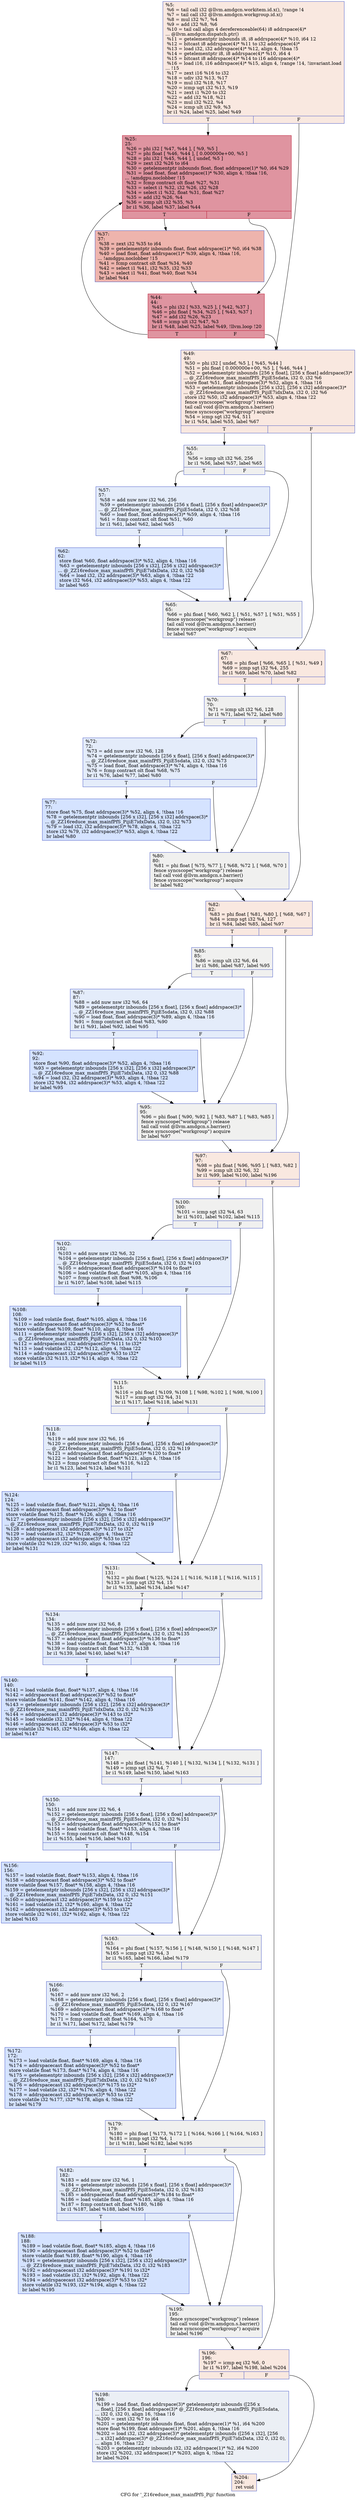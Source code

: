 digraph "CFG for '_Z16reduce_max_mainfPfS_Piji' function" {
	label="CFG for '_Z16reduce_max_mainfPfS_Piji' function";

	Node0x520d040 [shape=record,color="#3d50c3ff", style=filled, fillcolor="#f1ccb870",label="{%5:\l  %6 = tail call i32 @llvm.amdgcn.workitem.id.x(), !range !4\l  %7 = tail call i32 @llvm.amdgcn.workgroup.id.x()\l  %8 = mul i32 %7, %4\l  %9 = add i32 %8, %6\l  %10 = tail call align 4 dereferenceable(64) i8 addrspace(4)*\l... @llvm.amdgcn.dispatch.ptr()\l  %11 = getelementptr inbounds i8, i8 addrspace(4)* %10, i64 12\l  %12 = bitcast i8 addrspace(4)* %11 to i32 addrspace(4)*\l  %13 = load i32, i32 addrspace(4)* %12, align 4, !tbaa !5\l  %14 = getelementptr i8, i8 addrspace(4)* %10, i64 4\l  %15 = bitcast i8 addrspace(4)* %14 to i16 addrspace(4)*\l  %16 = load i16, i16 addrspace(4)* %15, align 4, !range !14, !invariant.load\l... !15\l  %17 = zext i16 %16 to i32\l  %18 = udiv i32 %13, %17\l  %19 = mul i32 %18, %17\l  %20 = icmp ugt i32 %13, %19\l  %21 = zext i1 %20 to i32\l  %22 = add i32 %18, %21\l  %23 = mul i32 %22, %4\l  %24 = icmp ult i32 %9, %3\l  br i1 %24, label %25, label %49\l|{<s0>T|<s1>F}}"];
	Node0x520d040:s0 -> Node0x520f600;
	Node0x520d040:s1 -> Node0x520f690;
	Node0x520f600 [shape=record,color="#b70d28ff", style=filled, fillcolor="#b70d2870",label="{%25:\l25:                                               \l  %26 = phi i32 [ %47, %44 ], [ %9, %5 ]\l  %27 = phi float [ %46, %44 ], [ 0.000000e+00, %5 ]\l  %28 = phi i32 [ %45, %44 ], [ undef, %5 ]\l  %29 = zext i32 %26 to i64\l  %30 = getelementptr inbounds float, float addrspace(1)* %0, i64 %29\l  %31 = load float, float addrspace(1)* %30, align 4, !tbaa !16,\l... !amdgpu.noclobber !15\l  %32 = fcmp contract olt float %27, %31\l  %33 = select i1 %32, i32 %26, i32 %28\l  %34 = select i1 %32, float %31, float %27\l  %35 = add i32 %26, %4\l  %36 = icmp ult i32 %35, %3\l  br i1 %36, label %37, label %44\l|{<s0>T|<s1>F}}"];
	Node0x520f600:s0 -> Node0x520f1d0;
	Node0x520f600:s1 -> Node0x520f7d0;
	Node0x520f1d0 [shape=record,color="#3d50c3ff", style=filled, fillcolor="#d8564670",label="{%37:\l37:                                               \l  %38 = zext i32 %35 to i64\l  %39 = getelementptr inbounds float, float addrspace(1)* %0, i64 %38\l  %40 = load float, float addrspace(1)* %39, align 4, !tbaa !16,\l... !amdgpu.noclobber !15\l  %41 = fcmp contract olt float %34, %40\l  %42 = select i1 %41, i32 %35, i32 %33\l  %43 = select i1 %41, float %40, float %34\l  br label %44\l}"];
	Node0x520f1d0 -> Node0x520f7d0;
	Node0x520f7d0 [shape=record,color="#b70d28ff", style=filled, fillcolor="#b70d2870",label="{%44:\l44:                                               \l  %45 = phi i32 [ %33, %25 ], [ %42, %37 ]\l  %46 = phi float [ %34, %25 ], [ %43, %37 ]\l  %47 = add i32 %26, %23\l  %48 = icmp ult i32 %47, %3\l  br i1 %48, label %25, label %49, !llvm.loop !20\l|{<s0>T|<s1>F}}"];
	Node0x520f7d0:s0 -> Node0x520f600;
	Node0x520f7d0:s1 -> Node0x520f690;
	Node0x520f690 [shape=record,color="#3d50c3ff", style=filled, fillcolor="#f1ccb870",label="{%49:\l49:                                               \l  %50 = phi i32 [ undef, %5 ], [ %45, %44 ]\l  %51 = phi float [ 0.000000e+00, %5 ], [ %46, %44 ]\l  %52 = getelementptr inbounds [256 x float], [256 x float] addrspace(3)*\l... @_ZZ16reduce_max_mainfPfS_PijiE5sdata, i32 0, i32 %6\l  store float %51, float addrspace(3)* %52, align 4, !tbaa !16\l  %53 = getelementptr inbounds [256 x i32], [256 x i32] addrspace(3)*\l... @_ZZ16reduce_max_mainfPfS_PijiE7idxData, i32 0, i32 %6\l  store i32 %50, i32 addrspace(3)* %53, align 4, !tbaa !22\l  fence syncscope(\"workgroup\") release\l  tail call void @llvm.amdgcn.s.barrier()\l  fence syncscope(\"workgroup\") acquire\l  %54 = icmp sgt i32 %4, 511\l  br i1 %54, label %55, label %67\l|{<s0>T|<s1>F}}"];
	Node0x520f690:s0 -> Node0x52129d0;
	Node0x520f690:s1 -> Node0x5212a60;
	Node0x52129d0 [shape=record,color="#3d50c3ff", style=filled, fillcolor="#dedcdb70",label="{%55:\l55:                                               \l  %56 = icmp ult i32 %6, 256\l  br i1 %56, label %57, label %65\l|{<s0>T|<s1>F}}"];
	Node0x52129d0:s0 -> Node0x5212c60;
	Node0x52129d0:s1 -> Node0x5212cb0;
	Node0x5212c60 [shape=record,color="#3d50c3ff", style=filled, fillcolor="#c1d4f470",label="{%57:\l57:                                               \l  %58 = add nuw nsw i32 %6, 256\l  %59 = getelementptr inbounds [256 x float], [256 x float] addrspace(3)*\l... @_ZZ16reduce_max_mainfPfS_PijiE5sdata, i32 0, i32 %58\l  %60 = load float, float addrspace(3)* %59, align 4, !tbaa !16\l  %61 = fcmp contract olt float %51, %60\l  br i1 %61, label %62, label %65\l|{<s0>T|<s1>F}}"];
	Node0x5212c60:s0 -> Node0x5212ed0;
	Node0x5212c60:s1 -> Node0x5212cb0;
	Node0x5212ed0 [shape=record,color="#3d50c3ff", style=filled, fillcolor="#a1c0ff70",label="{%62:\l62:                                               \l  store float %60, float addrspace(3)* %52, align 4, !tbaa !16\l  %63 = getelementptr inbounds [256 x i32], [256 x i32] addrspace(3)*\l... @_ZZ16reduce_max_mainfPfS_PijiE7idxData, i32 0, i32 %58\l  %64 = load i32, i32 addrspace(3)* %63, align 4, !tbaa !22\l  store i32 %64, i32 addrspace(3)* %53, align 4, !tbaa !22\l  br label %65\l}"];
	Node0x5212ed0 -> Node0x5212cb0;
	Node0x5212cb0 [shape=record,color="#3d50c3ff", style=filled, fillcolor="#dedcdb70",label="{%65:\l65:                                               \l  %66 = phi float [ %60, %62 ], [ %51, %57 ], [ %51, %55 ]\l  fence syncscope(\"workgroup\") release\l  tail call void @llvm.amdgcn.s.barrier()\l  fence syncscope(\"workgroup\") acquire\l  br label %67\l}"];
	Node0x5212cb0 -> Node0x5212a60;
	Node0x5212a60 [shape=record,color="#3d50c3ff", style=filled, fillcolor="#f1ccb870",label="{%67:\l67:                                               \l  %68 = phi float [ %66, %65 ], [ %51, %49 ]\l  %69 = icmp sgt i32 %4, 255\l  br i1 %69, label %70, label %82\l|{<s0>T|<s1>F}}"];
	Node0x5212a60:s0 -> Node0x52140b0;
	Node0x5212a60:s1 -> Node0x5214100;
	Node0x52140b0 [shape=record,color="#3d50c3ff", style=filled, fillcolor="#dedcdb70",label="{%70:\l70:                                               \l  %71 = icmp ult i32 %6, 128\l  br i1 %71, label %72, label %80\l|{<s0>T|<s1>F}}"];
	Node0x52140b0:s0 -> Node0x5214290;
	Node0x52140b0:s1 -> Node0x52142e0;
	Node0x5214290 [shape=record,color="#3d50c3ff", style=filled, fillcolor="#c1d4f470",label="{%72:\l72:                                               \l  %73 = add nuw nsw i32 %6, 128\l  %74 = getelementptr inbounds [256 x float], [256 x float] addrspace(3)*\l... @_ZZ16reduce_max_mainfPfS_PijiE5sdata, i32 0, i32 %73\l  %75 = load float, float addrspace(3)* %74, align 4, !tbaa !16\l  %76 = fcmp contract olt float %68, %75\l  br i1 %76, label %77, label %80\l|{<s0>T|<s1>F}}"];
	Node0x5214290:s0 -> Node0x5214470;
	Node0x5214290:s1 -> Node0x52142e0;
	Node0x5214470 [shape=record,color="#3d50c3ff", style=filled, fillcolor="#a1c0ff70",label="{%77:\l77:                                               \l  store float %75, float addrspace(3)* %52, align 4, !tbaa !16\l  %78 = getelementptr inbounds [256 x i32], [256 x i32] addrspace(3)*\l... @_ZZ16reduce_max_mainfPfS_PijiE7idxData, i32 0, i32 %73\l  %79 = load i32, i32 addrspace(3)* %78, align 4, !tbaa !22\l  store i32 %79, i32 addrspace(3)* %53, align 4, !tbaa !22\l  br label %80\l}"];
	Node0x5214470 -> Node0x52142e0;
	Node0x52142e0 [shape=record,color="#3d50c3ff", style=filled, fillcolor="#dedcdb70",label="{%80:\l80:                                               \l  %81 = phi float [ %75, %77 ], [ %68, %72 ], [ %68, %70 ]\l  fence syncscope(\"workgroup\") release\l  tail call void @llvm.amdgcn.s.barrier()\l  fence syncscope(\"workgroup\") acquire\l  br label %82\l}"];
	Node0x52142e0 -> Node0x5214100;
	Node0x5214100 [shape=record,color="#3d50c3ff", style=filled, fillcolor="#f1ccb870",label="{%82:\l82:                                               \l  %83 = phi float [ %81, %80 ], [ %68, %67 ]\l  %84 = icmp sgt i32 %4, 127\l  br i1 %84, label %85, label %97\l|{<s0>T|<s1>F}}"];
	Node0x5214100:s0 -> Node0x5214e10;
	Node0x5214100:s1 -> Node0x5214e60;
	Node0x5214e10 [shape=record,color="#3d50c3ff", style=filled, fillcolor="#dedcdb70",label="{%85:\l85:                                               \l  %86 = icmp ult i32 %6, 64\l  br i1 %86, label %87, label %95\l|{<s0>T|<s1>F}}"];
	Node0x5214e10:s0 -> Node0x5215020;
	Node0x5214e10:s1 -> Node0x5215070;
	Node0x5215020 [shape=record,color="#3d50c3ff", style=filled, fillcolor="#c1d4f470",label="{%87:\l87:                                               \l  %88 = add nuw nsw i32 %6, 64\l  %89 = getelementptr inbounds [256 x float], [256 x float] addrspace(3)*\l... @_ZZ16reduce_max_mainfPfS_PijiE5sdata, i32 0, i32 %88\l  %90 = load float, float addrspace(3)* %89, align 4, !tbaa !16\l  %91 = fcmp contract olt float %83, %90\l  br i1 %91, label %92, label %95\l|{<s0>T|<s1>F}}"];
	Node0x5215020:s0 -> Node0x5215200;
	Node0x5215020:s1 -> Node0x5215070;
	Node0x5215200 [shape=record,color="#3d50c3ff", style=filled, fillcolor="#a1c0ff70",label="{%92:\l92:                                               \l  store float %90, float addrspace(3)* %52, align 4, !tbaa !16\l  %93 = getelementptr inbounds [256 x i32], [256 x i32] addrspace(3)*\l... @_ZZ16reduce_max_mainfPfS_PijiE7idxData, i32 0, i32 %88\l  %94 = load i32, i32 addrspace(3)* %93, align 4, !tbaa !22\l  store i32 %94, i32 addrspace(3)* %53, align 4, !tbaa !22\l  br label %95\l}"];
	Node0x5215200 -> Node0x5215070;
	Node0x5215070 [shape=record,color="#3d50c3ff", style=filled, fillcolor="#dedcdb70",label="{%95:\l95:                                               \l  %96 = phi float [ %90, %92 ], [ %83, %87 ], [ %83, %85 ]\l  fence syncscope(\"workgroup\") release\l  tail call void @llvm.amdgcn.s.barrier()\l  fence syncscope(\"workgroup\") acquire\l  br label %97\l}"];
	Node0x5215070 -> Node0x5214e60;
	Node0x5214e60 [shape=record,color="#3d50c3ff", style=filled, fillcolor="#f1ccb870",label="{%97:\l97:                                               \l  %98 = phi float [ %96, %95 ], [ %83, %82 ]\l  %99 = icmp ult i32 %6, 32\l  br i1 %99, label %100, label %196\l|{<s0>T|<s1>F}}"];
	Node0x5214e60:s0 -> Node0x5215ba0;
	Node0x5214e60:s1 -> Node0x5215bf0;
	Node0x5215ba0 [shape=record,color="#3d50c3ff", style=filled, fillcolor="#dedcdb70",label="{%100:\l100:                                              \l  %101 = icmp sgt i32 %4, 63\l  br i1 %101, label %102, label %115\l|{<s0>T|<s1>F}}"];
	Node0x5215ba0:s0 -> Node0x5215db0;
	Node0x5215ba0:s1 -> Node0x5215e00;
	Node0x5215db0 [shape=record,color="#3d50c3ff", style=filled, fillcolor="#c1d4f470",label="{%102:\l102:                                              \l  %103 = add nuw nsw i32 %6, 32\l  %104 = getelementptr inbounds [256 x float], [256 x float] addrspace(3)*\l... @_ZZ16reduce_max_mainfPfS_PijiE5sdata, i32 0, i32 %103\l  %105 = addrspacecast float addrspace(3)* %104 to float*\l  %106 = load volatile float, float* %105, align 4, !tbaa !16\l  %107 = fcmp contract olt float %98, %106\l  br i1 %107, label %108, label %115\l|{<s0>T|<s1>F}}"];
	Node0x5215db0:s0 -> Node0x5215f90;
	Node0x5215db0:s1 -> Node0x5215e00;
	Node0x5215f90 [shape=record,color="#3d50c3ff", style=filled, fillcolor="#a1c0ff70",label="{%108:\l108:                                              \l  %109 = load volatile float, float* %105, align 4, !tbaa !16\l  %110 = addrspacecast float addrspace(3)* %52 to float*\l  store volatile float %109, float* %110, align 4, !tbaa !16\l  %111 = getelementptr inbounds [256 x i32], [256 x i32] addrspace(3)*\l... @_ZZ16reduce_max_mainfPfS_PijiE7idxData, i32 0, i32 %103\l  %112 = addrspacecast i32 addrspace(3)* %111 to i32*\l  %113 = load volatile i32, i32* %112, align 4, !tbaa !22\l  %114 = addrspacecast i32 addrspace(3)* %53 to i32*\l  store volatile i32 %113, i32* %114, align 4, !tbaa !22\l  br label %115\l}"];
	Node0x5215f90 -> Node0x5215e00;
	Node0x5215e00 [shape=record,color="#3d50c3ff", style=filled, fillcolor="#dedcdb70",label="{%115:\l115:                                              \l  %116 = phi float [ %109, %108 ], [ %98, %102 ], [ %98, %100 ]\l  %117 = icmp sgt i32 %4, 31\l  br i1 %117, label %118, label %131\l|{<s0>T|<s1>F}}"];
	Node0x5215e00:s0 -> Node0x52168d0;
	Node0x5215e00:s1 -> Node0x5216920;
	Node0x52168d0 [shape=record,color="#3d50c3ff", style=filled, fillcolor="#c1d4f470",label="{%118:\l118:                                              \l  %119 = add nuw nsw i32 %6, 16\l  %120 = getelementptr inbounds [256 x float], [256 x float] addrspace(3)*\l... @_ZZ16reduce_max_mainfPfS_PijiE5sdata, i32 0, i32 %119\l  %121 = addrspacecast float addrspace(3)* %120 to float*\l  %122 = load volatile float, float* %121, align 4, !tbaa !16\l  %123 = fcmp contract olt float %116, %122\l  br i1 %123, label %124, label %131\l|{<s0>T|<s1>F}}"];
	Node0x52168d0:s0 -> Node0x5216ae0;
	Node0x52168d0:s1 -> Node0x5216920;
	Node0x5216ae0 [shape=record,color="#3d50c3ff", style=filled, fillcolor="#a1c0ff70",label="{%124:\l124:                                              \l  %125 = load volatile float, float* %121, align 4, !tbaa !16\l  %126 = addrspacecast float addrspace(3)* %52 to float*\l  store volatile float %125, float* %126, align 4, !tbaa !16\l  %127 = getelementptr inbounds [256 x i32], [256 x i32] addrspace(3)*\l... @_ZZ16reduce_max_mainfPfS_PijiE7idxData, i32 0, i32 %119\l  %128 = addrspacecast i32 addrspace(3)* %127 to i32*\l  %129 = load volatile i32, i32* %128, align 4, !tbaa !22\l  %130 = addrspacecast i32 addrspace(3)* %53 to i32*\l  store volatile i32 %129, i32* %130, align 4, !tbaa !22\l  br label %131\l}"];
	Node0x5216ae0 -> Node0x5216920;
	Node0x5216920 [shape=record,color="#3d50c3ff", style=filled, fillcolor="#dedcdb70",label="{%131:\l131:                                              \l  %132 = phi float [ %125, %124 ], [ %116, %118 ], [ %116, %115 ]\l  %133 = icmp sgt i32 %4, 15\l  br i1 %133, label %134, label %147\l|{<s0>T|<s1>F}}"];
	Node0x5216920:s0 -> Node0x5213cc0;
	Node0x5216920:s1 -> Node0x5213d10;
	Node0x5213cc0 [shape=record,color="#3d50c3ff", style=filled, fillcolor="#c1d4f470",label="{%134:\l134:                                              \l  %135 = add nuw nsw i32 %6, 8\l  %136 = getelementptr inbounds [256 x float], [256 x float] addrspace(3)*\l... @_ZZ16reduce_max_mainfPfS_PijiE5sdata, i32 0, i32 %135\l  %137 = addrspacecast float addrspace(3)* %136 to float*\l  %138 = load volatile float, float* %137, align 4, !tbaa !16\l  %139 = fcmp contract olt float %132, %138\l  br i1 %139, label %140, label %147\l|{<s0>T|<s1>F}}"];
	Node0x5213cc0:s0 -> Node0x5213d90;
	Node0x5213cc0:s1 -> Node0x5213d10;
	Node0x5213d90 [shape=record,color="#3d50c3ff", style=filled, fillcolor="#a1c0ff70",label="{%140:\l140:                                              \l  %141 = load volatile float, float* %137, align 4, !tbaa !16\l  %142 = addrspacecast float addrspace(3)* %52 to float*\l  store volatile float %141, float* %142, align 4, !tbaa !16\l  %143 = getelementptr inbounds [256 x i32], [256 x i32] addrspace(3)*\l... @_ZZ16reduce_max_mainfPfS_PijiE7idxData, i32 0, i32 %135\l  %144 = addrspacecast i32 addrspace(3)* %143 to i32*\l  %145 = load volatile i32, i32* %144, align 4, !tbaa !22\l  %146 = addrspacecast i32 addrspace(3)* %53 to i32*\l  store volatile i32 %145, i32* %146, align 4, !tbaa !22\l  br label %147\l}"];
	Node0x5213d90 -> Node0x5213d10;
	Node0x5213d10 [shape=record,color="#3d50c3ff", style=filled, fillcolor="#dedcdb70",label="{%147:\l147:                                              \l  %148 = phi float [ %141, %140 ], [ %132, %134 ], [ %132, %131 ]\l  %149 = icmp sgt i32 %4, 7\l  br i1 %149, label %150, label %163\l|{<s0>T|<s1>F}}"];
	Node0x5213d10:s0 -> Node0x5218370;
	Node0x5213d10:s1 -> Node0x52183c0;
	Node0x5218370 [shape=record,color="#3d50c3ff", style=filled, fillcolor="#c1d4f470",label="{%150:\l150:                                              \l  %151 = add nuw nsw i32 %6, 4\l  %152 = getelementptr inbounds [256 x float], [256 x float] addrspace(3)*\l... @_ZZ16reduce_max_mainfPfS_PijiE5sdata, i32 0, i32 %151\l  %153 = addrspacecast float addrspace(3)* %152 to float*\l  %154 = load volatile float, float* %153, align 4, !tbaa !16\l  %155 = fcmp contract olt float %148, %154\l  br i1 %155, label %156, label %163\l|{<s0>T|<s1>F}}"];
	Node0x5218370:s0 -> Node0x5218580;
	Node0x5218370:s1 -> Node0x52183c0;
	Node0x5218580 [shape=record,color="#3d50c3ff", style=filled, fillcolor="#a1c0ff70",label="{%156:\l156:                                              \l  %157 = load volatile float, float* %153, align 4, !tbaa !16\l  %158 = addrspacecast float addrspace(3)* %52 to float*\l  store volatile float %157, float* %158, align 4, !tbaa !16\l  %159 = getelementptr inbounds [256 x i32], [256 x i32] addrspace(3)*\l... @_ZZ16reduce_max_mainfPfS_PijiE7idxData, i32 0, i32 %151\l  %160 = addrspacecast i32 addrspace(3)* %159 to i32*\l  %161 = load volatile i32, i32* %160, align 4, !tbaa !22\l  %162 = addrspacecast i32 addrspace(3)* %53 to i32*\l  store volatile i32 %161, i32* %162, align 4, !tbaa !22\l  br label %163\l}"];
	Node0x5218580 -> Node0x52183c0;
	Node0x52183c0 [shape=record,color="#3d50c3ff", style=filled, fillcolor="#dedcdb70",label="{%163:\l163:                                              \l  %164 = phi float [ %157, %156 ], [ %148, %150 ], [ %148, %147 ]\l  %165 = icmp sgt i32 %4, 3\l  br i1 %165, label %166, label %179\l|{<s0>T|<s1>F}}"];
	Node0x52183c0:s0 -> Node0x5218ec0;
	Node0x52183c0:s1 -> Node0x5218f10;
	Node0x5218ec0 [shape=record,color="#3d50c3ff", style=filled, fillcolor="#c1d4f470",label="{%166:\l166:                                              \l  %167 = add nuw nsw i32 %6, 2\l  %168 = getelementptr inbounds [256 x float], [256 x float] addrspace(3)*\l... @_ZZ16reduce_max_mainfPfS_PijiE5sdata, i32 0, i32 %167\l  %169 = addrspacecast float addrspace(3)* %168 to float*\l  %170 = load volatile float, float* %169, align 4, !tbaa !16\l  %171 = fcmp contract olt float %164, %170\l  br i1 %171, label %172, label %179\l|{<s0>T|<s1>F}}"];
	Node0x5218ec0:s0 -> Node0x52190d0;
	Node0x5218ec0:s1 -> Node0x5218f10;
	Node0x52190d0 [shape=record,color="#3d50c3ff", style=filled, fillcolor="#a1c0ff70",label="{%172:\l172:                                              \l  %173 = load volatile float, float* %169, align 4, !tbaa !16\l  %174 = addrspacecast float addrspace(3)* %52 to float*\l  store volatile float %173, float* %174, align 4, !tbaa !16\l  %175 = getelementptr inbounds [256 x i32], [256 x i32] addrspace(3)*\l... @_ZZ16reduce_max_mainfPfS_PijiE7idxData, i32 0, i32 %167\l  %176 = addrspacecast i32 addrspace(3)* %175 to i32*\l  %177 = load volatile i32, i32* %176, align 4, !tbaa !22\l  %178 = addrspacecast i32 addrspace(3)* %53 to i32*\l  store volatile i32 %177, i32* %178, align 4, !tbaa !22\l  br label %179\l}"];
	Node0x52190d0 -> Node0x5218f10;
	Node0x5218f10 [shape=record,color="#3d50c3ff", style=filled, fillcolor="#dedcdb70",label="{%179:\l179:                                              \l  %180 = phi float [ %173, %172 ], [ %164, %166 ], [ %164, %163 ]\l  %181 = icmp sgt i32 %4, 1\l  br i1 %181, label %182, label %195\l|{<s0>T|<s1>F}}"];
	Node0x5218f10:s0 -> Node0x5219a10;
	Node0x5218f10:s1 -> Node0x5219a60;
	Node0x5219a10 [shape=record,color="#3d50c3ff", style=filled, fillcolor="#c1d4f470",label="{%182:\l182:                                              \l  %183 = add nuw nsw i32 %6, 1\l  %184 = getelementptr inbounds [256 x float], [256 x float] addrspace(3)*\l... @_ZZ16reduce_max_mainfPfS_PijiE5sdata, i32 0, i32 %183\l  %185 = addrspacecast float addrspace(3)* %184 to float*\l  %186 = load volatile float, float* %185, align 4, !tbaa !16\l  %187 = fcmp contract olt float %180, %186\l  br i1 %187, label %188, label %195\l|{<s0>T|<s1>F}}"];
	Node0x5219a10:s0 -> Node0x5219bf0;
	Node0x5219a10:s1 -> Node0x5219a60;
	Node0x5219bf0 [shape=record,color="#3d50c3ff", style=filled, fillcolor="#a1c0ff70",label="{%188:\l188:                                              \l  %189 = load volatile float, float* %185, align 4, !tbaa !16\l  %190 = addrspacecast float addrspace(3)* %52 to float*\l  store volatile float %189, float* %190, align 4, !tbaa !16\l  %191 = getelementptr inbounds [256 x i32], [256 x i32] addrspace(3)*\l... @_ZZ16reduce_max_mainfPfS_PijiE7idxData, i32 0, i32 %183\l  %192 = addrspacecast i32 addrspace(3)* %191 to i32*\l  %193 = load volatile i32, i32* %192, align 4, !tbaa !22\l  %194 = addrspacecast i32 addrspace(3)* %53 to i32*\l  store volatile i32 %193, i32* %194, align 4, !tbaa !22\l  br label %195\l}"];
	Node0x5219bf0 -> Node0x5219a60;
	Node0x5219a60 [shape=record,color="#3d50c3ff", style=filled, fillcolor="#dedcdb70",label="{%195:\l195:                                              \l  fence syncscope(\"workgroup\") release\l  tail call void @llvm.amdgcn.s.barrier()\l  fence syncscope(\"workgroup\") acquire\l  br label %196\l}"];
	Node0x5219a60 -> Node0x5215bf0;
	Node0x5215bf0 [shape=record,color="#3d50c3ff", style=filled, fillcolor="#f1ccb870",label="{%196:\l196:                                              \l  %197 = icmp eq i32 %6, 0\l  br i1 %197, label %198, label %204\l|{<s0>T|<s1>F}}"];
	Node0x5215bf0:s0 -> Node0x520d910;
	Node0x5215bf0:s1 -> Node0x520d960;
	Node0x520d910 [shape=record,color="#3d50c3ff", style=filled, fillcolor="#d1dae970",label="{%198:\l198:                                              \l  %199 = load float, float addrspace(3)* getelementptr inbounds ([256 x\l... float], [256 x float] addrspace(3)* @_ZZ16reduce_max_mainfPfS_PijiE5sdata,\l... i32 0, i32 0), align 16, !tbaa !16\l  %200 = zext i32 %7 to i64\l  %201 = getelementptr inbounds float, float addrspace(1)* %1, i64 %200\l  store float %199, float addrspace(1)* %201, align 4, !tbaa !16\l  %202 = load i32, i32 addrspace(3)* getelementptr inbounds ([256 x i32], [256\l... x i32] addrspace(3)* @_ZZ16reduce_max_mainfPfS_PijiE7idxData, i32 0, i32 0),\l... align 16, !tbaa !22\l  %203 = getelementptr inbounds i32, i32 addrspace(1)* %2, i64 %200\l  store i32 %202, i32 addrspace(1)* %203, align 4, !tbaa !22\l  br label %204\l}"];
	Node0x520d910 -> Node0x520d960;
	Node0x520d960 [shape=record,color="#3d50c3ff", style=filled, fillcolor="#f1ccb870",label="{%204:\l204:                                              \l  ret void\l}"];
}
